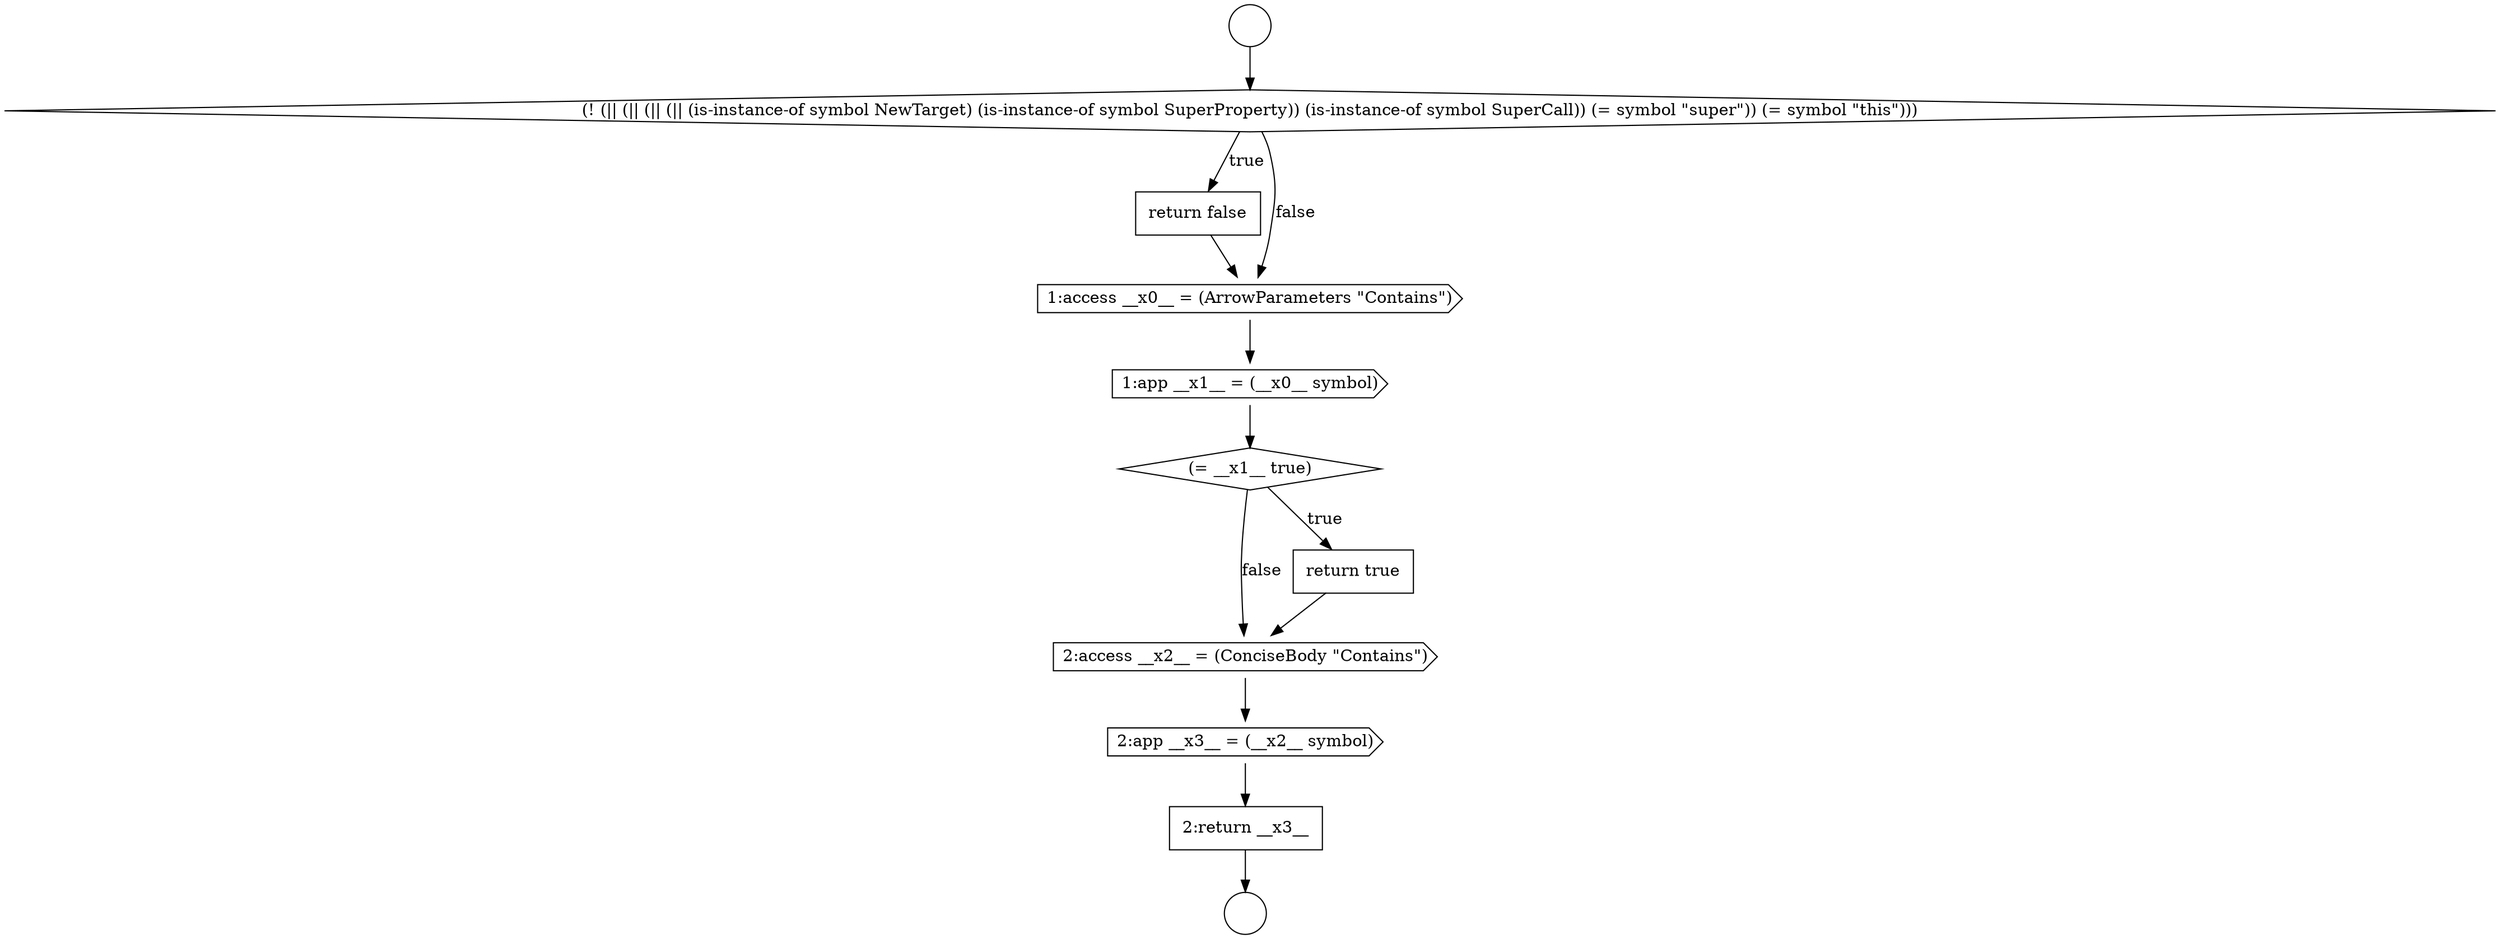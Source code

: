 digraph {
  node9172 [shape=none, margin=0, label=<<font color="black">
    <table border="0" cellborder="1" cellspacing="0" cellpadding="10">
      <tr><td align="left">return false</td></tr>
    </table>
  </font>> color="black" fillcolor="white" style=filled]
  node9175 [shape=diamond, label=<<font color="black">(= __x1__ true)</font>> color="black" fillcolor="white" style=filled]
  node9177 [shape=cds, label=<<font color="black">2:access __x2__ = (ConciseBody &quot;Contains&quot;)</font>> color="black" fillcolor="white" style=filled]
  node9178 [shape=cds, label=<<font color="black">2:app __x3__ = (__x2__ symbol)</font>> color="black" fillcolor="white" style=filled]
  node9174 [shape=cds, label=<<font color="black">1:app __x1__ = (__x0__ symbol)</font>> color="black" fillcolor="white" style=filled]
  node9170 [shape=circle label=" " color="black" fillcolor="white" style=filled]
  node9179 [shape=none, margin=0, label=<<font color="black">
    <table border="0" cellborder="1" cellspacing="0" cellpadding="10">
      <tr><td align="left">2:return __x3__</td></tr>
    </table>
  </font>> color="black" fillcolor="white" style=filled]
  node9173 [shape=cds, label=<<font color="black">1:access __x0__ = (ArrowParameters &quot;Contains&quot;)</font>> color="black" fillcolor="white" style=filled]
  node9176 [shape=none, margin=0, label=<<font color="black">
    <table border="0" cellborder="1" cellspacing="0" cellpadding="10">
      <tr><td align="left">return true</td></tr>
    </table>
  </font>> color="black" fillcolor="white" style=filled]
  node9169 [shape=circle label=" " color="black" fillcolor="white" style=filled]
  node9171 [shape=diamond, label=<<font color="black">(! (|| (|| (|| (|| (is-instance-of symbol NewTarget) (is-instance-of symbol SuperProperty)) (is-instance-of symbol SuperCall)) (= symbol &quot;super&quot;)) (= symbol &quot;this&quot;)))</font>> color="black" fillcolor="white" style=filled]
  node9176 -> node9177 [ color="black"]
  node9171 -> node9172 [label=<<font color="black">true</font>> color="black"]
  node9171 -> node9173 [label=<<font color="black">false</font>> color="black"]
  node9173 -> node9174 [ color="black"]
  node9178 -> node9179 [ color="black"]
  node9177 -> node9178 [ color="black"]
  node9169 -> node9171 [ color="black"]
  node9172 -> node9173 [ color="black"]
  node9179 -> node9170 [ color="black"]
  node9174 -> node9175 [ color="black"]
  node9175 -> node9176 [label=<<font color="black">true</font>> color="black"]
  node9175 -> node9177 [label=<<font color="black">false</font>> color="black"]
}
